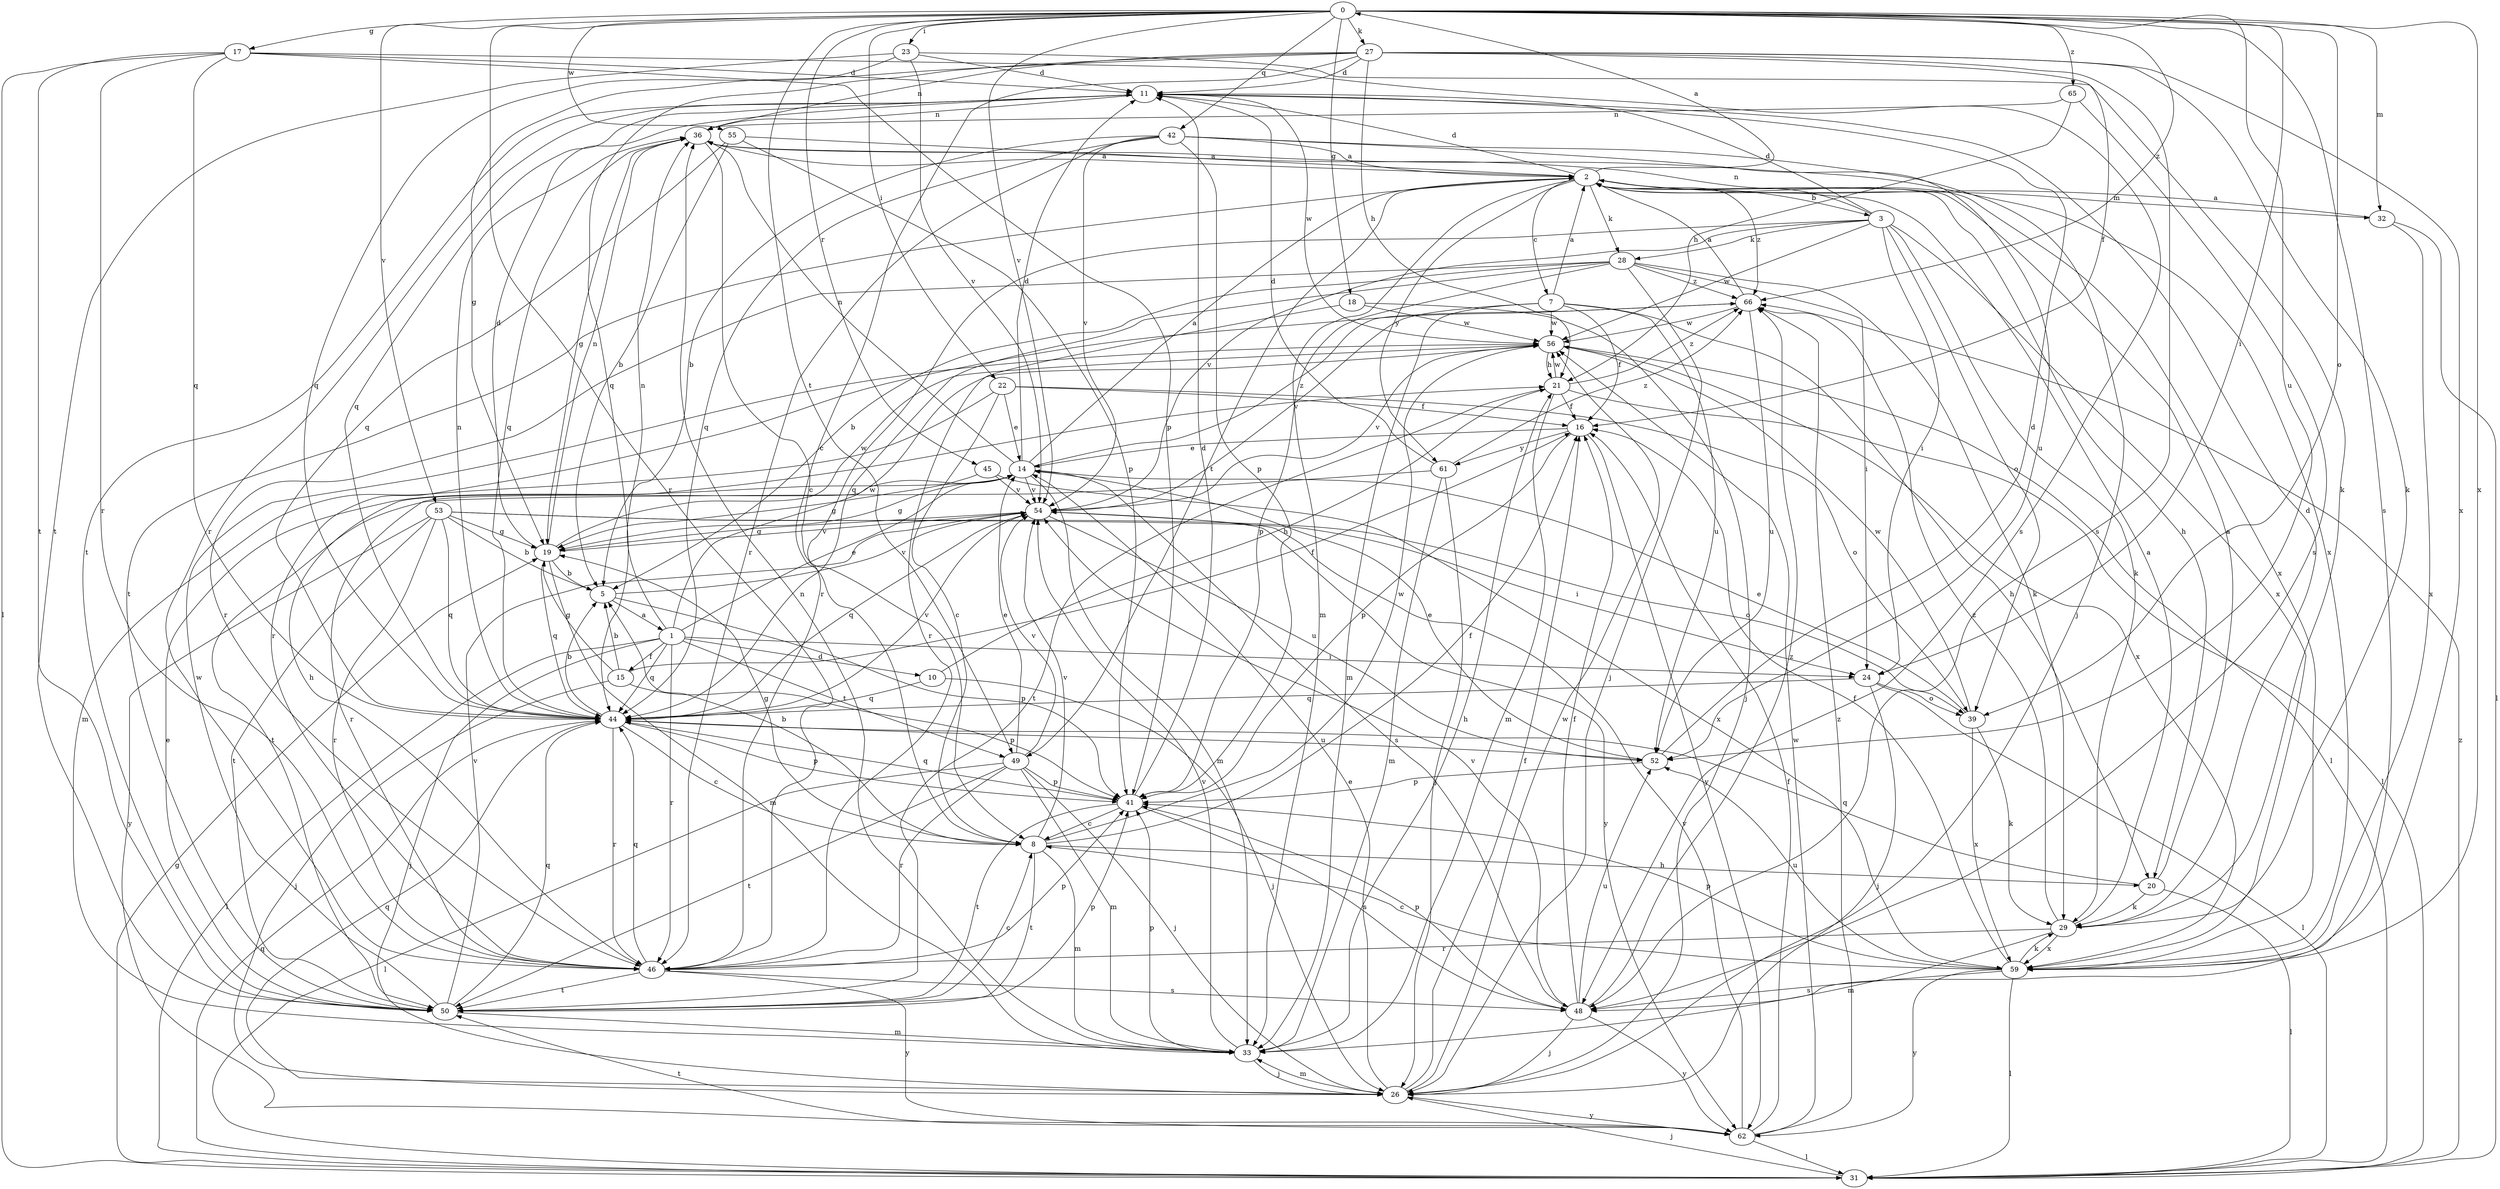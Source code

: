 strict digraph  {
0;
1;
2;
3;
5;
7;
8;
10;
11;
14;
15;
16;
17;
18;
19;
20;
21;
22;
23;
24;
26;
27;
28;
29;
31;
32;
33;
36;
39;
41;
42;
44;
45;
46;
48;
49;
50;
52;
53;
54;
55;
56;
59;
61;
62;
65;
66;
0 -> 17  [label=g];
0 -> 18  [label=g];
0 -> 22  [label=i];
0 -> 23  [label=i];
0 -> 24  [label=i];
0 -> 27  [label=k];
0 -> 32  [label=m];
0 -> 39  [label=o];
0 -> 42  [label=q];
0 -> 45  [label=r];
0 -> 46  [label=r];
0 -> 48  [label=s];
0 -> 49  [label=t];
0 -> 52  [label=u];
0 -> 53  [label=v];
0 -> 54  [label=v];
0 -> 55  [label=w];
0 -> 59  [label=x];
0 -> 65  [label=z];
0 -> 66  [label=z];
1 -> 10  [label=d];
1 -> 14  [label=e];
1 -> 15  [label=f];
1 -> 24  [label=i];
1 -> 26  [label=j];
1 -> 31  [label=l];
1 -> 36  [label=n];
1 -> 44  [label=q];
1 -> 46  [label=r];
1 -> 49  [label=t];
1 -> 56  [label=w];
2 -> 0  [label=a];
2 -> 3  [label=b];
2 -> 7  [label=c];
2 -> 11  [label=d];
2 -> 20  [label=h];
2 -> 28  [label=k];
2 -> 32  [label=m];
2 -> 33  [label=m];
2 -> 49  [label=t];
2 -> 50  [label=t];
2 -> 59  [label=x];
2 -> 61  [label=y];
2 -> 66  [label=z];
3 -> 11  [label=d];
3 -> 24  [label=i];
3 -> 28  [label=k];
3 -> 29  [label=k];
3 -> 36  [label=n];
3 -> 39  [label=o];
3 -> 46  [label=r];
3 -> 54  [label=v];
3 -> 56  [label=w];
3 -> 59  [label=x];
5 -> 1  [label=a];
5 -> 41  [label=p];
5 -> 54  [label=v];
7 -> 2  [label=a];
7 -> 16  [label=f];
7 -> 20  [label=h];
7 -> 33  [label=m];
7 -> 52  [label=u];
7 -> 54  [label=v];
7 -> 56  [label=w];
8 -> 5  [label=b];
8 -> 16  [label=f];
8 -> 19  [label=g];
8 -> 20  [label=h];
8 -> 33  [label=m];
8 -> 50  [label=t];
8 -> 54  [label=v];
8 -> 56  [label=w];
10 -> 21  [label=h];
10 -> 26  [label=j];
10 -> 44  [label=q];
11 -> 36  [label=n];
11 -> 44  [label=q];
11 -> 46  [label=r];
11 -> 50  [label=t];
11 -> 56  [label=w];
14 -> 2  [label=a];
14 -> 11  [label=d];
14 -> 19  [label=g];
14 -> 33  [label=m];
14 -> 36  [label=n];
14 -> 46  [label=r];
14 -> 48  [label=s];
14 -> 54  [label=v];
14 -> 66  [label=z];
15 -> 5  [label=b];
15 -> 16  [label=f];
15 -> 19  [label=g];
15 -> 26  [label=j];
15 -> 41  [label=p];
16 -> 14  [label=e];
16 -> 41  [label=p];
16 -> 61  [label=y];
16 -> 62  [label=y];
17 -> 11  [label=d];
17 -> 31  [label=l];
17 -> 41  [label=p];
17 -> 44  [label=q];
17 -> 46  [label=r];
17 -> 48  [label=s];
17 -> 50  [label=t];
18 -> 26  [label=j];
18 -> 46  [label=r];
18 -> 56  [label=w];
19 -> 5  [label=b];
19 -> 11  [label=d];
19 -> 33  [label=m];
19 -> 36  [label=n];
19 -> 44  [label=q];
19 -> 54  [label=v];
19 -> 56  [label=w];
20 -> 2  [label=a];
20 -> 29  [label=k];
20 -> 31  [label=l];
20 -> 44  [label=q];
21 -> 16  [label=f];
21 -> 31  [label=l];
21 -> 33  [label=m];
21 -> 50  [label=t];
21 -> 56  [label=w];
21 -> 66  [label=z];
22 -> 8  [label=c];
22 -> 14  [label=e];
22 -> 16  [label=f];
22 -> 33  [label=m];
22 -> 39  [label=o];
23 -> 11  [label=d];
23 -> 29  [label=k];
23 -> 44  [label=q];
23 -> 50  [label=t];
23 -> 54  [label=v];
24 -> 26  [label=j];
24 -> 31  [label=l];
24 -> 39  [label=o];
24 -> 44  [label=q];
26 -> 14  [label=e];
26 -> 16  [label=f];
26 -> 33  [label=m];
26 -> 44  [label=q];
26 -> 56  [label=w];
26 -> 62  [label=y];
27 -> 8  [label=c];
27 -> 11  [label=d];
27 -> 16  [label=f];
27 -> 19  [label=g];
27 -> 21  [label=h];
27 -> 29  [label=k];
27 -> 36  [label=n];
27 -> 44  [label=q];
27 -> 48  [label=s];
27 -> 59  [label=x];
28 -> 5  [label=b];
28 -> 24  [label=i];
28 -> 26  [label=j];
28 -> 29  [label=k];
28 -> 41  [label=p];
28 -> 44  [label=q];
28 -> 46  [label=r];
28 -> 66  [label=z];
29 -> 2  [label=a];
29 -> 11  [label=d];
29 -> 33  [label=m];
29 -> 46  [label=r];
29 -> 59  [label=x];
29 -> 66  [label=z];
31 -> 19  [label=g];
31 -> 26  [label=j];
31 -> 44  [label=q];
31 -> 66  [label=z];
32 -> 2  [label=a];
32 -> 31  [label=l];
32 -> 59  [label=x];
33 -> 21  [label=h];
33 -> 26  [label=j];
33 -> 36  [label=n];
33 -> 41  [label=p];
33 -> 54  [label=v];
36 -> 2  [label=a];
36 -> 8  [label=c];
36 -> 19  [label=g];
36 -> 44  [label=q];
36 -> 59  [label=x];
39 -> 14  [label=e];
39 -> 29  [label=k];
39 -> 56  [label=w];
39 -> 59  [label=x];
41 -> 8  [label=c];
41 -> 11  [label=d];
41 -> 44  [label=q];
41 -> 48  [label=s];
41 -> 50  [label=t];
42 -> 2  [label=a];
42 -> 5  [label=b];
42 -> 26  [label=j];
42 -> 41  [label=p];
42 -> 44  [label=q];
42 -> 46  [label=r];
42 -> 52  [label=u];
42 -> 54  [label=v];
44 -> 5  [label=b];
44 -> 8  [label=c];
44 -> 36  [label=n];
44 -> 41  [label=p];
44 -> 46  [label=r];
44 -> 52  [label=u];
44 -> 54  [label=v];
45 -> 19  [label=g];
45 -> 54  [label=v];
45 -> 59  [label=x];
46 -> 21  [label=h];
46 -> 41  [label=p];
46 -> 44  [label=q];
46 -> 48  [label=s];
46 -> 50  [label=t];
46 -> 62  [label=y];
48 -> 16  [label=f];
48 -> 26  [label=j];
48 -> 41  [label=p];
48 -> 52  [label=u];
48 -> 54  [label=v];
48 -> 62  [label=y];
48 -> 66  [label=z];
49 -> 14  [label=e];
49 -> 26  [label=j];
49 -> 31  [label=l];
49 -> 33  [label=m];
49 -> 41  [label=p];
49 -> 46  [label=r];
49 -> 50  [label=t];
49 -> 54  [label=v];
50 -> 8  [label=c];
50 -> 14  [label=e];
50 -> 33  [label=m];
50 -> 41  [label=p];
50 -> 44  [label=q];
50 -> 54  [label=v];
50 -> 56  [label=w];
52 -> 11  [label=d];
52 -> 14  [label=e];
52 -> 41  [label=p];
53 -> 5  [label=b];
53 -> 19  [label=g];
53 -> 24  [label=i];
53 -> 39  [label=o];
53 -> 44  [label=q];
53 -> 46  [label=r];
53 -> 50  [label=t];
53 -> 62  [label=y];
54 -> 19  [label=g];
54 -> 44  [label=q];
54 -> 52  [label=u];
54 -> 62  [label=y];
55 -> 2  [label=a];
55 -> 5  [label=b];
55 -> 41  [label=p];
55 -> 44  [label=q];
56 -> 21  [label=h];
56 -> 31  [label=l];
56 -> 54  [label=v];
56 -> 59  [label=x];
59 -> 8  [label=c];
59 -> 16  [label=f];
59 -> 29  [label=k];
59 -> 31  [label=l];
59 -> 41  [label=p];
59 -> 48  [label=s];
59 -> 52  [label=u];
59 -> 62  [label=y];
61 -> 11  [label=d];
61 -> 26  [label=j];
61 -> 33  [label=m];
61 -> 50  [label=t];
61 -> 66  [label=z];
62 -> 16  [label=f];
62 -> 31  [label=l];
62 -> 50  [label=t];
62 -> 54  [label=v];
62 -> 56  [label=w];
62 -> 66  [label=z];
65 -> 21  [label=h];
65 -> 36  [label=n];
65 -> 48  [label=s];
66 -> 2  [label=a];
66 -> 46  [label=r];
66 -> 52  [label=u];
66 -> 56  [label=w];
}
